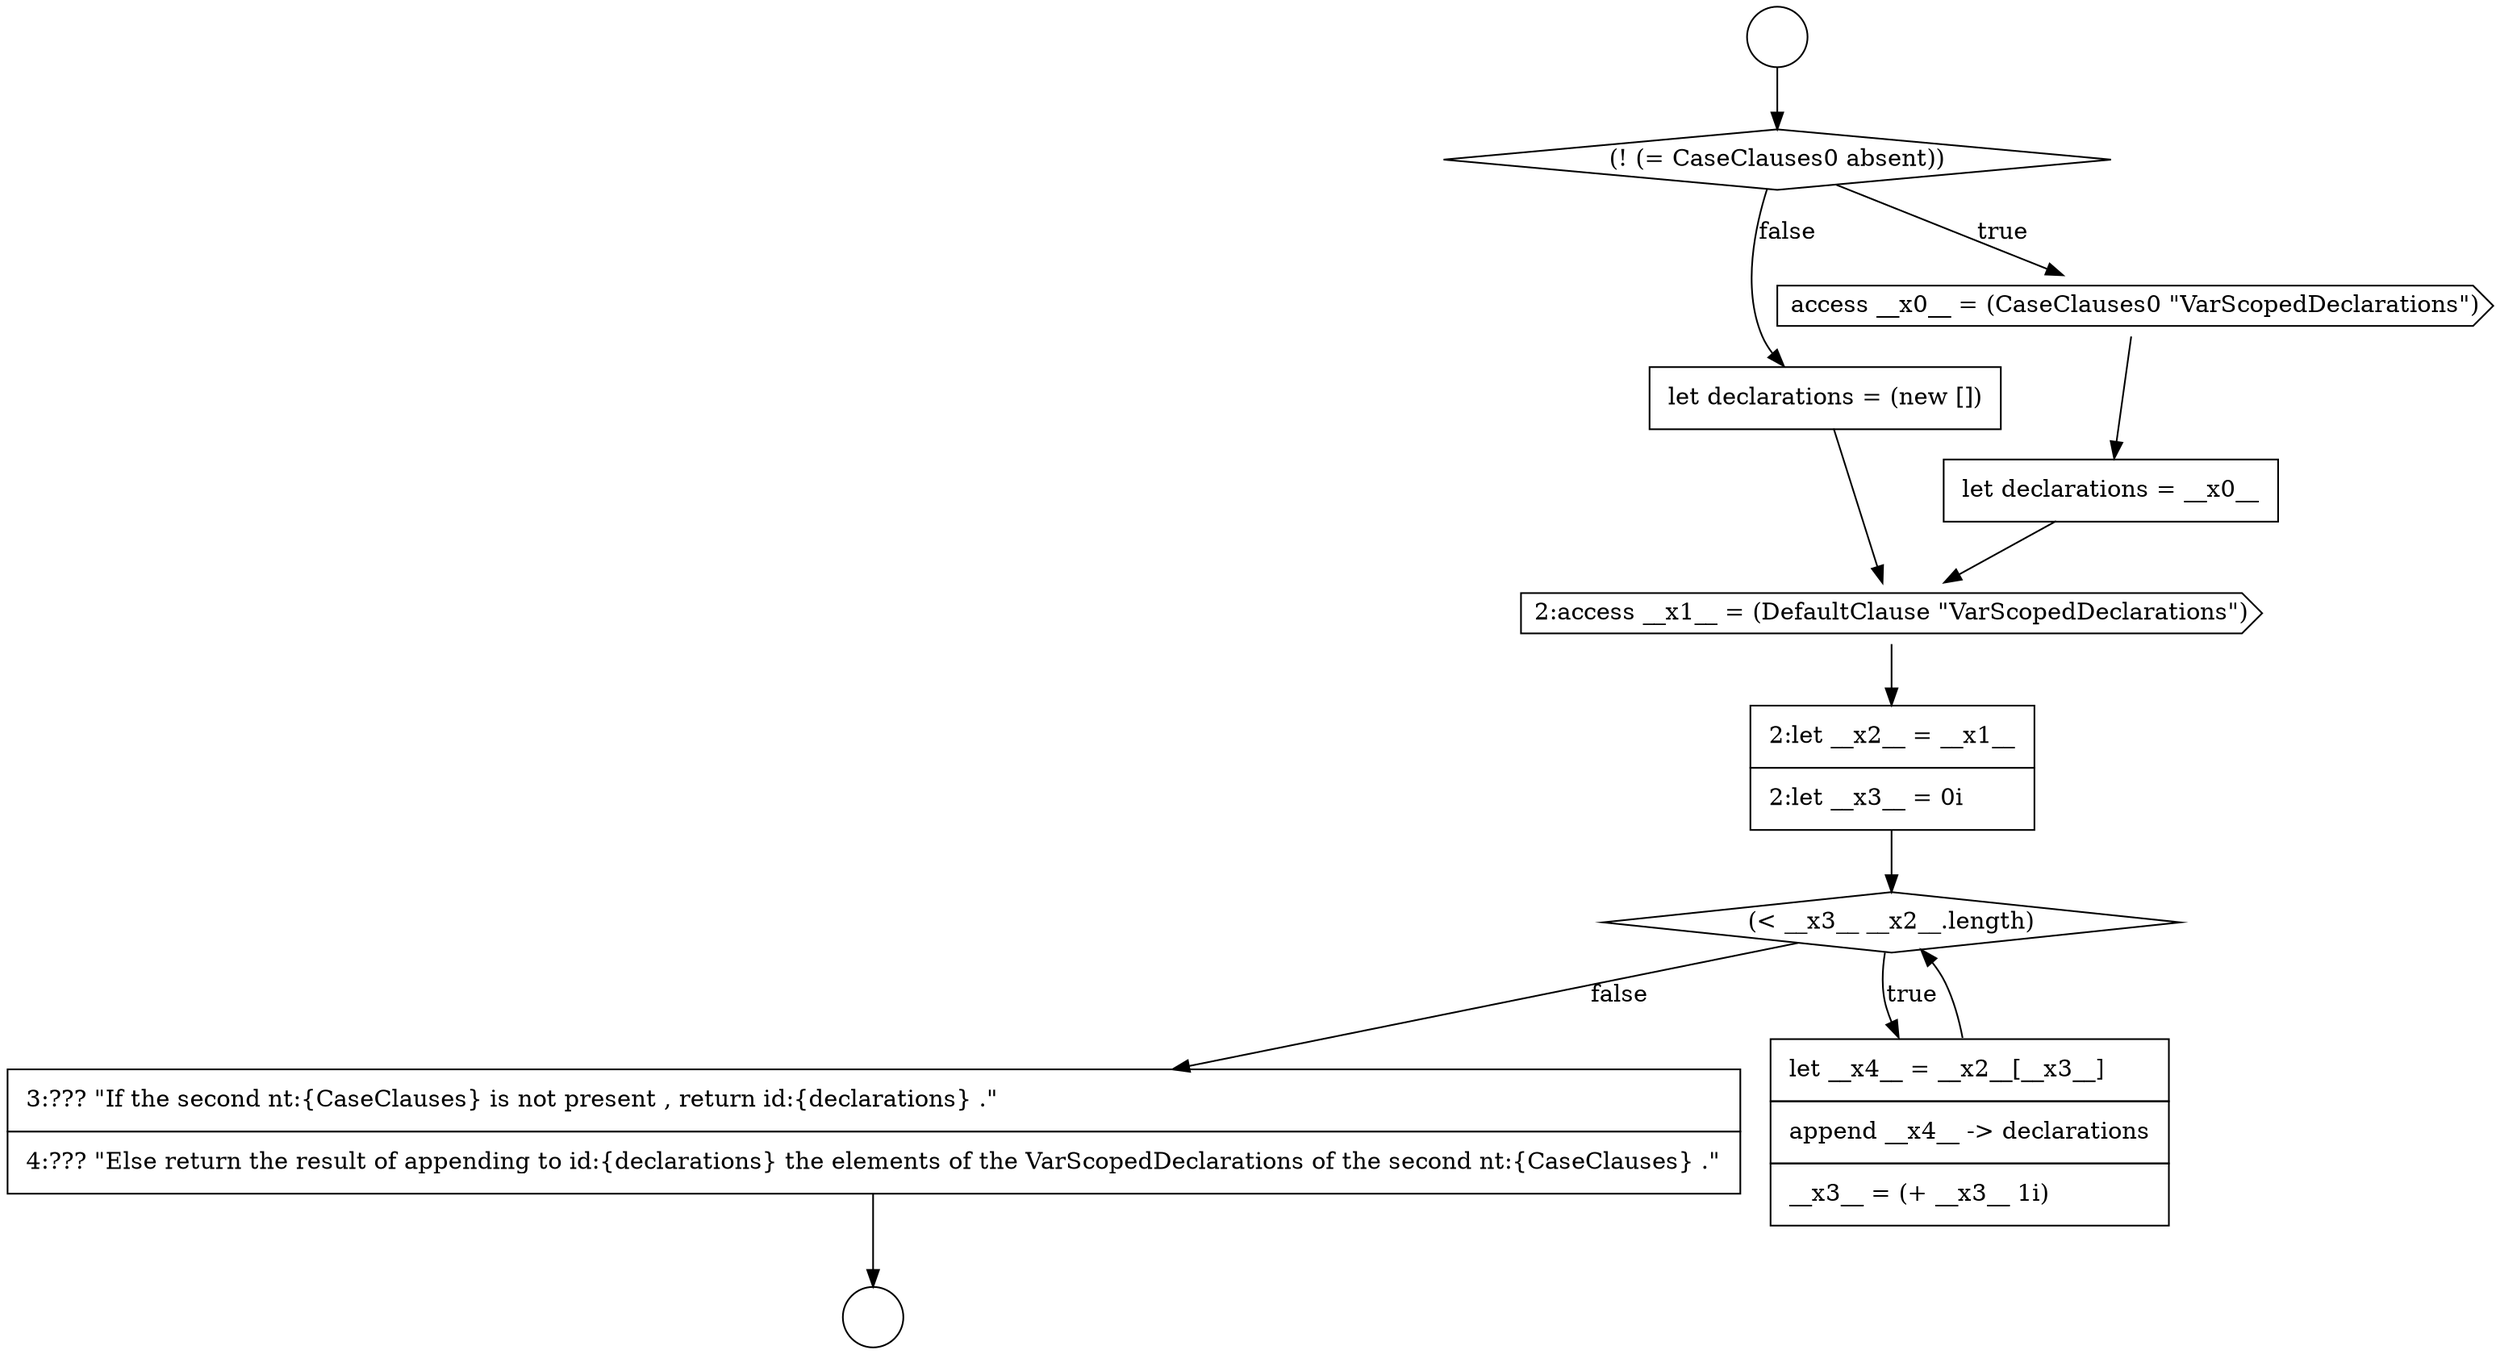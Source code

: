 digraph {
  node7072 [shape=diamond, label=<<font color="black">(&lt; __x3__ __x2__.length)</font>> color="black" fillcolor="white" style=filled]
  node7068 [shape=none, margin=0, label=<<font color="black">
    <table border="0" cellborder="1" cellspacing="0" cellpadding="10">
      <tr><td align="left">let declarations = __x0__</td></tr>
    </table>
  </font>> color="black" fillcolor="white" style=filled]
  node7064 [shape=circle label=" " color="black" fillcolor="white" style=filled]
  node7065 [shape=circle label=" " color="black" fillcolor="white" style=filled]
  node7069 [shape=none, margin=0, label=<<font color="black">
    <table border="0" cellborder="1" cellspacing="0" cellpadding="10">
      <tr><td align="left">let declarations = (new [])</td></tr>
    </table>
  </font>> color="black" fillcolor="white" style=filled]
  node7074 [shape=none, margin=0, label=<<font color="black">
    <table border="0" cellborder="1" cellspacing="0" cellpadding="10">
      <tr><td align="left">3:??? &quot;If the second nt:{CaseClauses} is not present , return id:{declarations} .&quot;</td></tr>
      <tr><td align="left">4:??? &quot;Else return the result of appending to id:{declarations} the elements of the VarScopedDeclarations of the second nt:{CaseClauses} .&quot;</td></tr>
    </table>
  </font>> color="black" fillcolor="white" style=filled]
  node7073 [shape=none, margin=0, label=<<font color="black">
    <table border="0" cellborder="1" cellspacing="0" cellpadding="10">
      <tr><td align="left">let __x4__ = __x2__[__x3__]</td></tr>
      <tr><td align="left">append __x4__ -&gt; declarations</td></tr>
      <tr><td align="left">__x3__ = (+ __x3__ 1i)</td></tr>
    </table>
  </font>> color="black" fillcolor="white" style=filled]
  node7066 [shape=diamond, label=<<font color="black">(! (= CaseClauses0 absent))</font>> color="black" fillcolor="white" style=filled]
  node7070 [shape=cds, label=<<font color="black">2:access __x1__ = (DefaultClause &quot;VarScopedDeclarations&quot;)</font>> color="black" fillcolor="white" style=filled]
  node7067 [shape=cds, label=<<font color="black">access __x0__ = (CaseClauses0 &quot;VarScopedDeclarations&quot;)</font>> color="black" fillcolor="white" style=filled]
  node7071 [shape=none, margin=0, label=<<font color="black">
    <table border="0" cellborder="1" cellspacing="0" cellpadding="10">
      <tr><td align="left">2:let __x2__ = __x1__</td></tr>
      <tr><td align="left">2:let __x3__ = 0i</td></tr>
    </table>
  </font>> color="black" fillcolor="white" style=filled]
  node7071 -> node7072 [ color="black"]
  node7067 -> node7068 [ color="black"]
  node7073 -> node7072 [ color="black"]
  node7072 -> node7073 [label=<<font color="black">true</font>> color="black"]
  node7072 -> node7074 [label=<<font color="black">false</font>> color="black"]
  node7064 -> node7066 [ color="black"]
  node7074 -> node7065 [ color="black"]
  node7070 -> node7071 [ color="black"]
  node7069 -> node7070 [ color="black"]
  node7066 -> node7067 [label=<<font color="black">true</font>> color="black"]
  node7066 -> node7069 [label=<<font color="black">false</font>> color="black"]
  node7068 -> node7070 [ color="black"]
}
